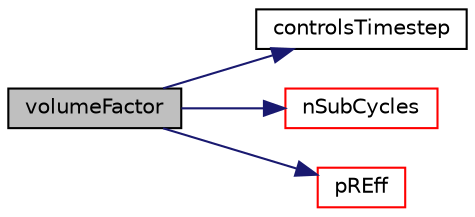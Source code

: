 digraph "volumeFactor"
{
  bgcolor="transparent";
  edge [fontname="Helvetica",fontsize="10",labelfontname="Helvetica",labelfontsize="10"];
  node [fontname="Helvetica",fontsize="10",shape=record];
  rankdir="LR";
  Node1 [label="volumeFactor",height=0.2,width=0.4,color="black", fillcolor="grey75", style="filled", fontcolor="black"];
  Node1 -> Node2 [color="midnightblue",fontsize="10",style="solid",fontname="Helvetica"];
  Node2 [label="controlsTimestep",height=0.2,width=0.4,color="black",URL="$a02939.html#a625302dec43b8d53e66b3a17e236cafa",tooltip="Whether the WallModel has a timestep limit that will. "];
  Node1 -> Node3 [color="midnightblue",fontsize="10",style="solid",fontname="Helvetica"];
  Node3 [label="nSubCycles",height=0.2,width=0.4,color="red",URL="$a02939.html#ad472bb1484a660e7b7a9194a973e62ba",tooltip="For WallModels that control the timestep, calculate the. "];
  Node1 -> Node4 [color="midnightblue",fontsize="10",style="solid",fontname="Helvetica"];
  Node4 [label="pREff",height=0.2,width=0.4,color="red",URL="$a02939.html#af416aedb0d91261e234814728cf0be76",tooltip="Return the effective radius for a particle for the model. "];
}
